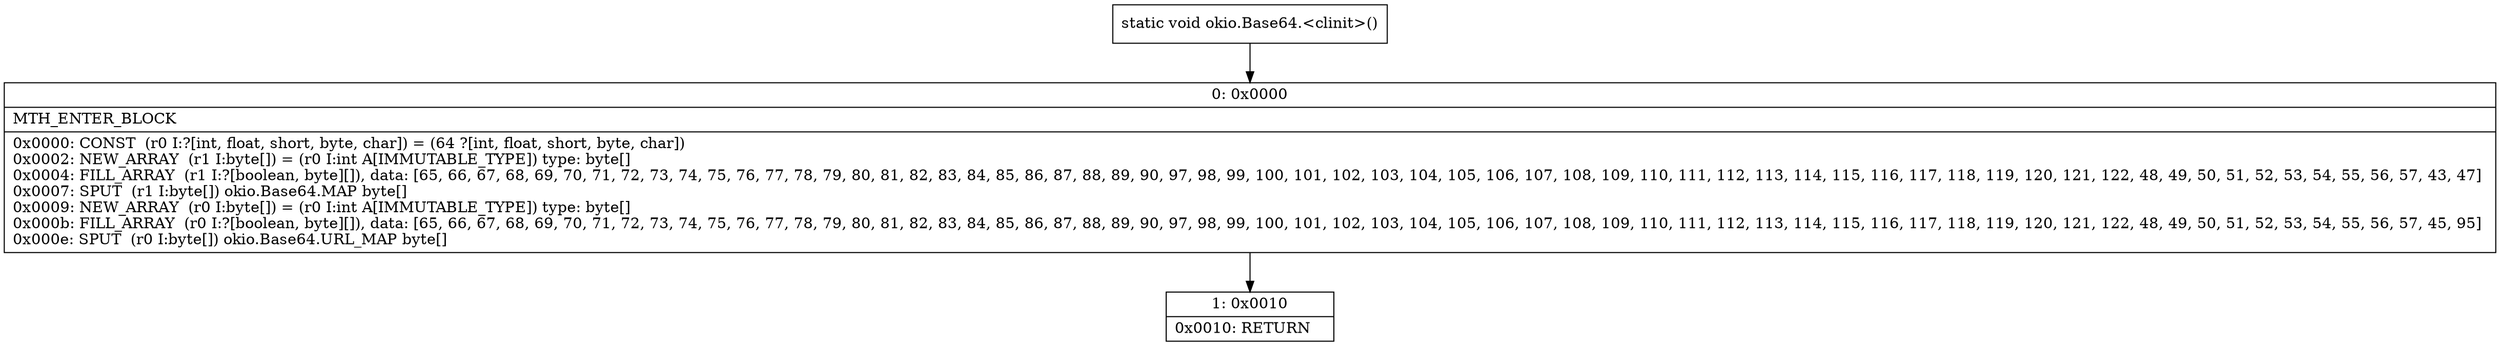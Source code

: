 digraph "CFG forokio.Base64.\<clinit\>()V" {
Node_0 [shape=record,label="{0\:\ 0x0000|MTH_ENTER_BLOCK\l|0x0000: CONST  (r0 I:?[int, float, short, byte, char]) = (64 ?[int, float, short, byte, char]) \l0x0002: NEW_ARRAY  (r1 I:byte[]) = (r0 I:int A[IMMUTABLE_TYPE]) type: byte[] \l0x0004: FILL_ARRAY  (r1 I:?[boolean, byte][]), data: [65, 66, 67, 68, 69, 70, 71, 72, 73, 74, 75, 76, 77, 78, 79, 80, 81, 82, 83, 84, 85, 86, 87, 88, 89, 90, 97, 98, 99, 100, 101, 102, 103, 104, 105, 106, 107, 108, 109, 110, 111, 112, 113, 114, 115, 116, 117, 118, 119, 120, 121, 122, 48, 49, 50, 51, 52, 53, 54, 55, 56, 57, 43, 47] \l0x0007: SPUT  (r1 I:byte[]) okio.Base64.MAP byte[] \l0x0009: NEW_ARRAY  (r0 I:byte[]) = (r0 I:int A[IMMUTABLE_TYPE]) type: byte[] \l0x000b: FILL_ARRAY  (r0 I:?[boolean, byte][]), data: [65, 66, 67, 68, 69, 70, 71, 72, 73, 74, 75, 76, 77, 78, 79, 80, 81, 82, 83, 84, 85, 86, 87, 88, 89, 90, 97, 98, 99, 100, 101, 102, 103, 104, 105, 106, 107, 108, 109, 110, 111, 112, 113, 114, 115, 116, 117, 118, 119, 120, 121, 122, 48, 49, 50, 51, 52, 53, 54, 55, 56, 57, 45, 95] \l0x000e: SPUT  (r0 I:byte[]) okio.Base64.URL_MAP byte[] \l}"];
Node_1 [shape=record,label="{1\:\ 0x0010|0x0010: RETURN   \l}"];
MethodNode[shape=record,label="{static void okio.Base64.\<clinit\>() }"];
MethodNode -> Node_0;
Node_0 -> Node_1;
}


